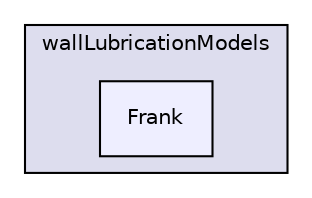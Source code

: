digraph "applications/solvers/multiphase/twoPhaseEulerFoam/interfacialModels/wallLubricationModels/Frank" {
  bgcolor=transparent;
  compound=true
  node [ fontsize="10", fontname="Helvetica"];
  edge [ labelfontsize="10", labelfontname="Helvetica"];
  subgraph clusterdir_e3b447723574590c1503966e204656bb {
    graph [ bgcolor="#ddddee", pencolor="black", label="wallLubricationModels" fontname="Helvetica", fontsize="10", URL="dir_e3b447723574590c1503966e204656bb.html"]
  dir_e36a4194704575c735e8fce456f11578 [shape=box, label="Frank", style="filled", fillcolor="#eeeeff", pencolor="black", URL="dir_e36a4194704575c735e8fce456f11578.html"];
  }
}
